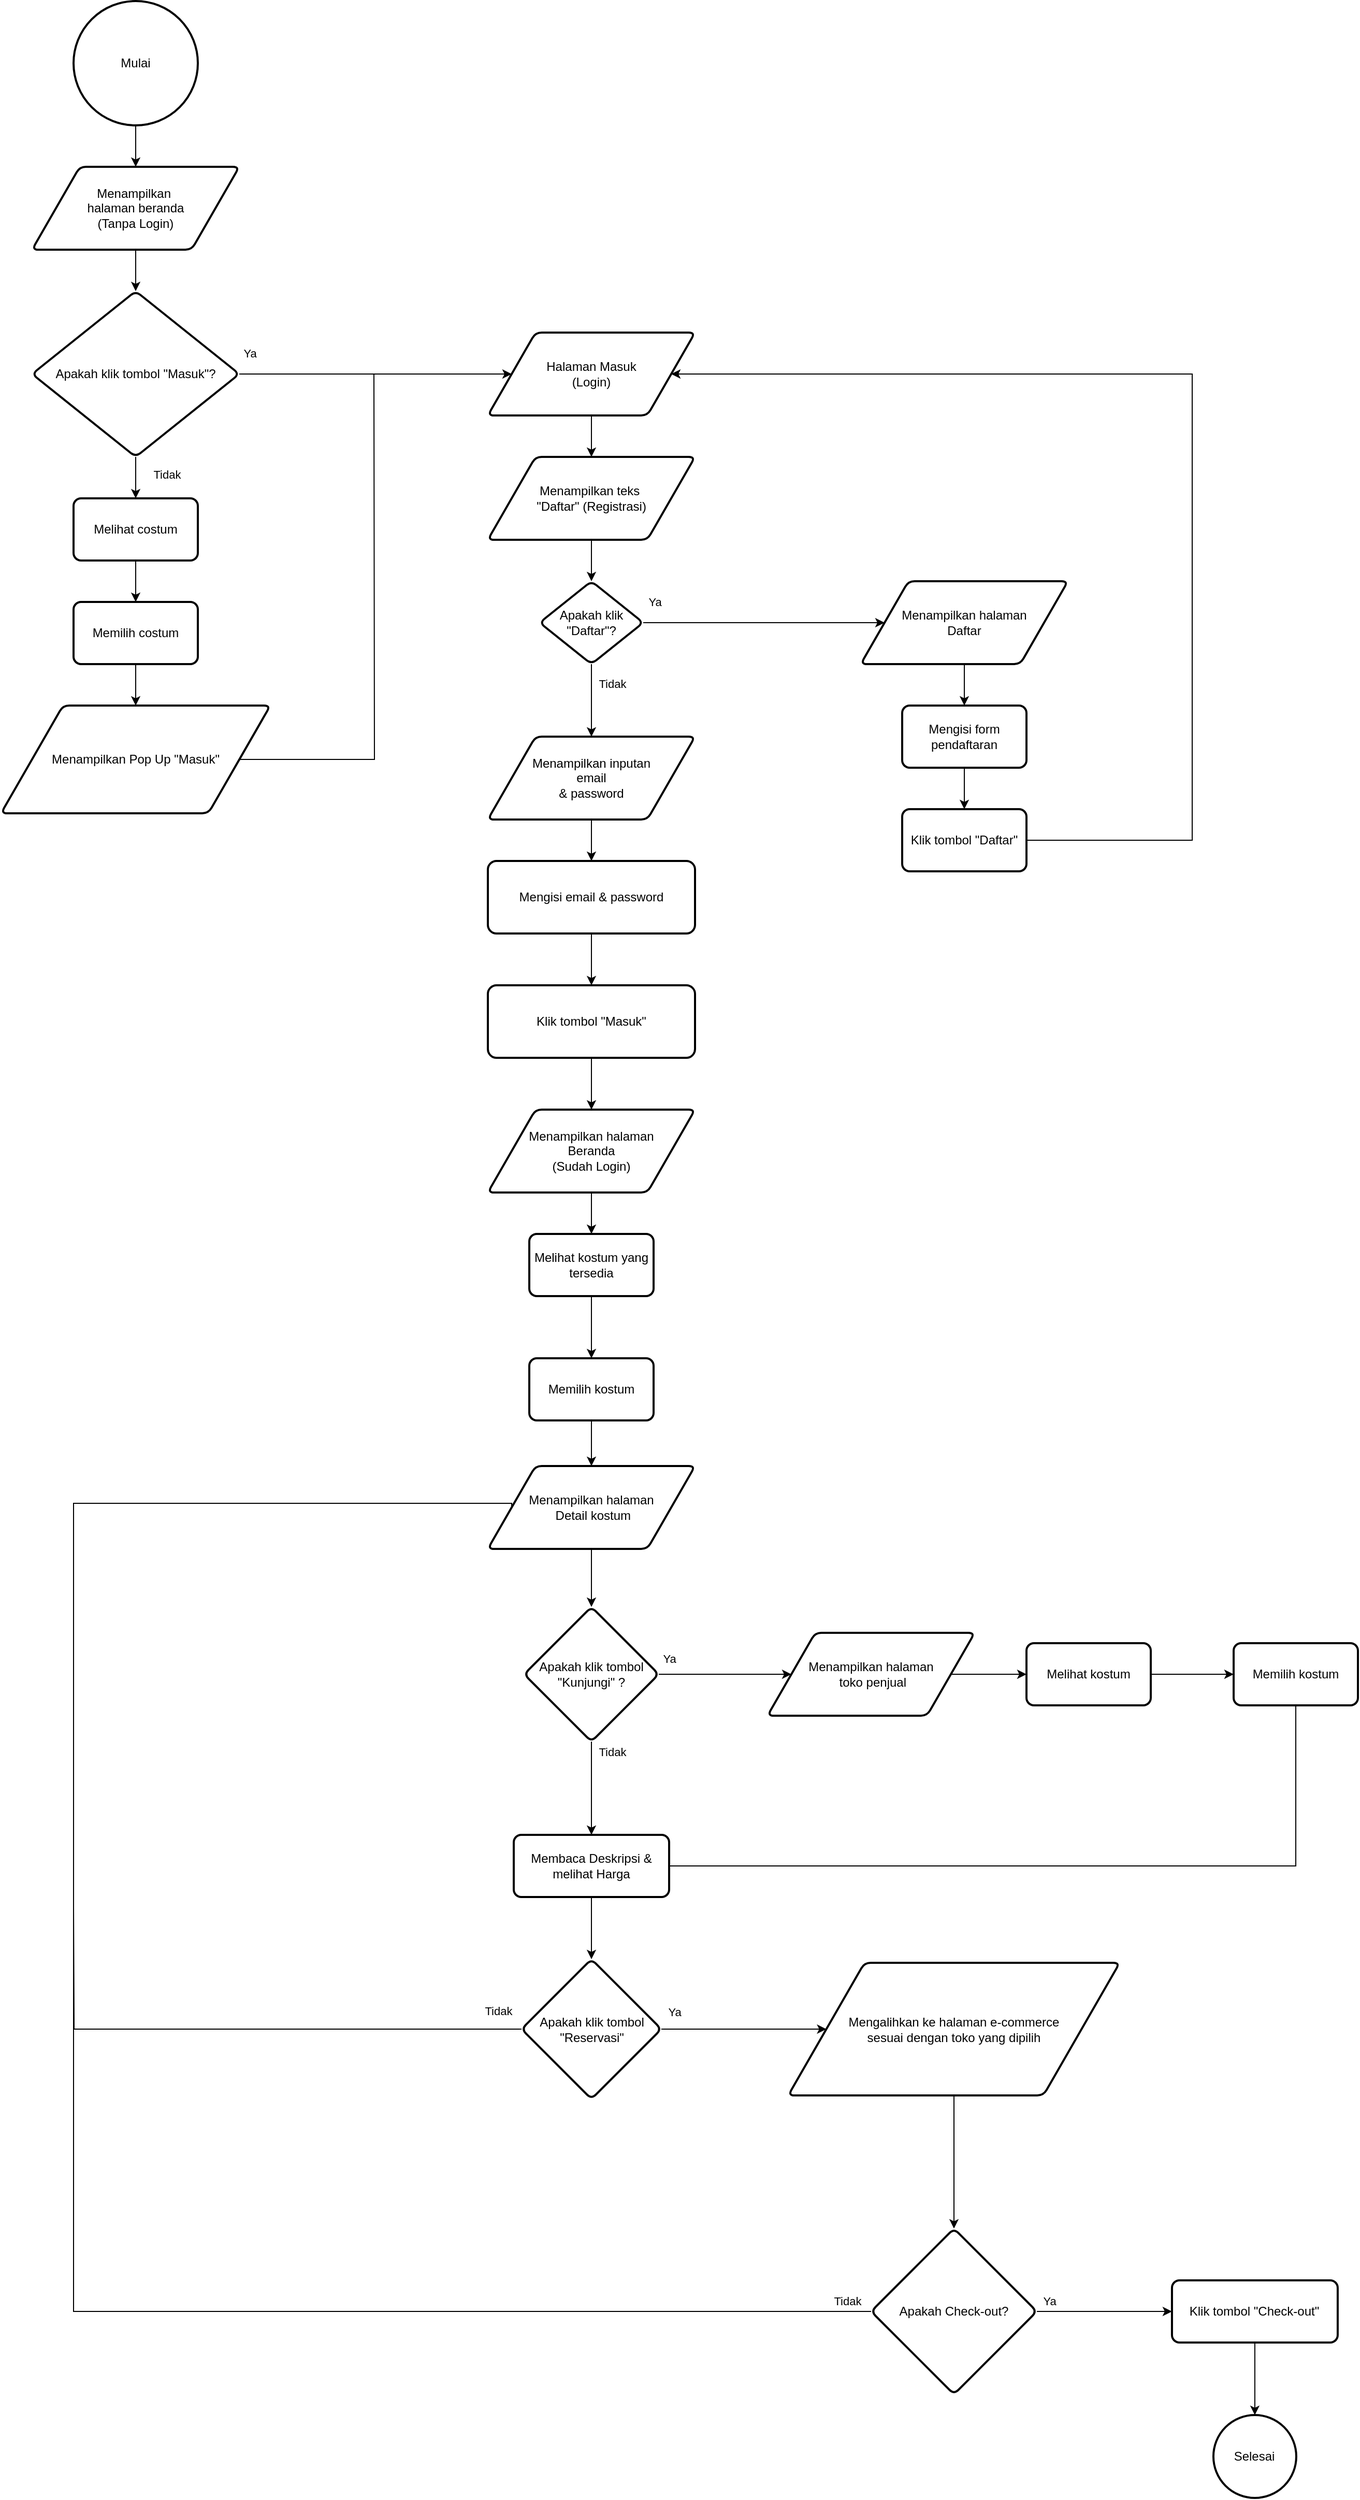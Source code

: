 <mxfile version="28.2.0">
  <diagram id="C5RBs43oDa-KdzZeNtuy" name="Page-1">
    <mxGraphModel dx="4504" dy="3309" grid="0" gridSize="10" guides="1" tooltips="1" connect="1" arrows="1" fold="1" page="1" pageScale="1" pageWidth="827" pageHeight="1169" math="0" shadow="0">
      <root>
        <mxCell id="WIyWlLk6GJQsqaUBKTNV-0" />
        <mxCell id="WIyWlLk6GJQsqaUBKTNV-1" parent="WIyWlLk6GJQsqaUBKTNV-0" />
        <mxCell id="-zmCf4B3LudVhM_SFmna-3" value="" style="edgeStyle=orthogonalEdgeStyle;rounded=0;orthogonalLoop=1;jettySize=auto;html=1;" edge="1" parent="WIyWlLk6GJQsqaUBKTNV-1" source="-zmCf4B3LudVhM_SFmna-1" target="-zmCf4B3LudVhM_SFmna-2">
          <mxGeometry relative="1" as="geometry" />
        </mxCell>
        <mxCell id="-zmCf4B3LudVhM_SFmna-1" value="Mulai" style="strokeWidth=2;html=1;shape=mxgraph.flowchart.start_2;whiteSpace=wrap;" vertex="1" parent="WIyWlLk6GJQsqaUBKTNV-1">
          <mxGeometry x="120" y="-680" width="120" height="120" as="geometry" />
        </mxCell>
        <mxCell id="-zmCf4B3LudVhM_SFmna-72" value="" style="edgeStyle=orthogonalEdgeStyle;rounded=0;orthogonalLoop=1;jettySize=auto;html=1;" edge="1" parent="WIyWlLk6GJQsqaUBKTNV-1" source="-zmCf4B3LudVhM_SFmna-2" target="-zmCf4B3LudVhM_SFmna-71">
          <mxGeometry relative="1" as="geometry" />
        </mxCell>
        <mxCell id="-zmCf4B3LudVhM_SFmna-2" value="Menampilkan&amp;nbsp;&lt;div&gt;halaman beranda&lt;/div&gt;&lt;div&gt;(Tanpa Login)&lt;/div&gt;" style="shape=parallelogram;html=1;strokeWidth=2;perimeter=parallelogramPerimeter;whiteSpace=wrap;rounded=1;arcSize=12;size=0.23;" vertex="1" parent="WIyWlLk6GJQsqaUBKTNV-1">
          <mxGeometry x="80" y="-520" width="200" height="80" as="geometry" />
        </mxCell>
        <mxCell id="-zmCf4B3LudVhM_SFmna-76" value="" style="edgeStyle=orthogonalEdgeStyle;rounded=0;orthogonalLoop=1;jettySize=auto;html=1;" edge="1" parent="WIyWlLk6GJQsqaUBKTNV-1" source="-zmCf4B3LudVhM_SFmna-71" target="-zmCf4B3LudVhM_SFmna-75">
          <mxGeometry relative="1" as="geometry" />
        </mxCell>
        <mxCell id="-zmCf4B3LudVhM_SFmna-77" value="Ya" style="edgeLabel;html=1;align=center;verticalAlign=middle;resizable=0;points=[];" vertex="1" connectable="0" parent="-zmCf4B3LudVhM_SFmna-76">
          <mxGeometry x="-0.042" relative="1" as="geometry">
            <mxPoint x="-116" y="-20" as="offset" />
          </mxGeometry>
        </mxCell>
        <mxCell id="-zmCf4B3LudVhM_SFmna-157" value="" style="edgeStyle=orthogonalEdgeStyle;rounded=0;orthogonalLoop=1;jettySize=auto;html=1;" edge="1" parent="WIyWlLk6GJQsqaUBKTNV-1" source="-zmCf4B3LudVhM_SFmna-71" target="-zmCf4B3LudVhM_SFmna-156">
          <mxGeometry relative="1" as="geometry" />
        </mxCell>
        <mxCell id="-zmCf4B3LudVhM_SFmna-163" value="Tidak" style="edgeLabel;html=1;align=center;verticalAlign=middle;resizable=0;points=[];" vertex="1" connectable="0" parent="-zmCf4B3LudVhM_SFmna-157">
          <mxGeometry x="-0.179" y="1" relative="1" as="geometry">
            <mxPoint x="29" as="offset" />
          </mxGeometry>
        </mxCell>
        <mxCell id="-zmCf4B3LudVhM_SFmna-71" value="Apakah klik tombol &quot;Masuk&quot;?" style="rhombus;whiteSpace=wrap;html=1;strokeWidth=2;rounded=1;arcSize=12;" vertex="1" parent="WIyWlLk6GJQsqaUBKTNV-1">
          <mxGeometry x="80" y="-400" width="200" height="160" as="geometry" />
        </mxCell>
        <mxCell id="-zmCf4B3LudVhM_SFmna-89" value="" style="edgeStyle=orthogonalEdgeStyle;rounded=0;orthogonalLoop=1;jettySize=auto;html=1;" edge="1" parent="WIyWlLk6GJQsqaUBKTNV-1" source="-zmCf4B3LudVhM_SFmna-75" target="-zmCf4B3LudVhM_SFmna-88">
          <mxGeometry relative="1" as="geometry" />
        </mxCell>
        <mxCell id="-zmCf4B3LudVhM_SFmna-75" value="Halaman Masuk&lt;div&gt;(Login)&lt;/div&gt;" style="shape=parallelogram;html=1;strokeWidth=2;perimeter=parallelogramPerimeter;whiteSpace=wrap;rounded=1;arcSize=12;size=0.23;" vertex="1" parent="WIyWlLk6GJQsqaUBKTNV-1">
          <mxGeometry x="520" y="-360" width="200" height="80" as="geometry" />
        </mxCell>
        <mxCell id="-zmCf4B3LudVhM_SFmna-91" value="" style="edgeStyle=orthogonalEdgeStyle;rounded=0;orthogonalLoop=1;jettySize=auto;html=1;" edge="1" parent="WIyWlLk6GJQsqaUBKTNV-1" source="-zmCf4B3LudVhM_SFmna-88" target="-zmCf4B3LudVhM_SFmna-90">
          <mxGeometry relative="1" as="geometry" />
        </mxCell>
        <mxCell id="-zmCf4B3LudVhM_SFmna-88" value="Menampilkan teks&amp;nbsp;&lt;div&gt;&quot;Daftar&quot;&amp;nbsp;&lt;span style=&quot;background-color: transparent; color: light-dark(rgb(0, 0, 0), rgb(255, 255, 255));&quot;&gt;(Registrasi)&lt;/span&gt;&lt;/div&gt;" style="shape=parallelogram;html=1;strokeWidth=2;perimeter=parallelogramPerimeter;whiteSpace=wrap;rounded=1;arcSize=12;size=0.23;" vertex="1" parent="WIyWlLk6GJQsqaUBKTNV-1">
          <mxGeometry x="520" y="-240" width="200" height="80" as="geometry" />
        </mxCell>
        <mxCell id="-zmCf4B3LudVhM_SFmna-93" value="" style="edgeStyle=orthogonalEdgeStyle;rounded=0;orthogonalLoop=1;jettySize=auto;html=1;" edge="1" parent="WIyWlLk6GJQsqaUBKTNV-1" source="-zmCf4B3LudVhM_SFmna-90" target="-zmCf4B3LudVhM_SFmna-92">
          <mxGeometry relative="1" as="geometry" />
        </mxCell>
        <mxCell id="-zmCf4B3LudVhM_SFmna-94" value="Ya" style="edgeLabel;html=1;align=center;verticalAlign=middle;resizable=0;points=[];" vertex="1" connectable="0" parent="-zmCf4B3LudVhM_SFmna-93">
          <mxGeometry x="-0.197" y="-2" relative="1" as="geometry">
            <mxPoint x="-83" y="-22" as="offset" />
          </mxGeometry>
        </mxCell>
        <mxCell id="-zmCf4B3LudVhM_SFmna-96" value="" style="edgeStyle=orthogonalEdgeStyle;rounded=0;orthogonalLoop=1;jettySize=auto;html=1;" edge="1" parent="WIyWlLk6GJQsqaUBKTNV-1" source="-zmCf4B3LudVhM_SFmna-90" target="-zmCf4B3LudVhM_SFmna-95">
          <mxGeometry relative="1" as="geometry" />
        </mxCell>
        <mxCell id="-zmCf4B3LudVhM_SFmna-97" value="Tidak" style="edgeLabel;html=1;align=center;verticalAlign=middle;resizable=0;points=[];" vertex="1" connectable="0" parent="-zmCf4B3LudVhM_SFmna-96">
          <mxGeometry x="-0.28" relative="1" as="geometry">
            <mxPoint x="20" y="-6" as="offset" />
          </mxGeometry>
        </mxCell>
        <mxCell id="-zmCf4B3LudVhM_SFmna-90" value="Apakah klik &quot;Daftar&quot;?" style="rhombus;whiteSpace=wrap;html=1;strokeWidth=2;rounded=1;arcSize=12;" vertex="1" parent="WIyWlLk6GJQsqaUBKTNV-1">
          <mxGeometry x="570" y="-120" width="100" height="80" as="geometry" />
        </mxCell>
        <mxCell id="-zmCf4B3LudVhM_SFmna-146" value="" style="edgeStyle=orthogonalEdgeStyle;rounded=0;orthogonalLoop=1;jettySize=auto;html=1;" edge="1" parent="WIyWlLk6GJQsqaUBKTNV-1" source="-zmCf4B3LudVhM_SFmna-92" target="-zmCf4B3LudVhM_SFmna-145">
          <mxGeometry relative="1" as="geometry" />
        </mxCell>
        <mxCell id="-zmCf4B3LudVhM_SFmna-92" value="Menampilkan halaman&lt;div&gt;Daftar&lt;br&gt;&lt;/div&gt;" style="shape=parallelogram;html=1;strokeWidth=2;perimeter=parallelogramPerimeter;whiteSpace=wrap;rounded=1;arcSize=12;size=0.23;" vertex="1" parent="WIyWlLk6GJQsqaUBKTNV-1">
          <mxGeometry x="880" y="-120" width="200" height="80" as="geometry" />
        </mxCell>
        <mxCell id="-zmCf4B3LudVhM_SFmna-99" value="" style="edgeStyle=orthogonalEdgeStyle;rounded=0;orthogonalLoop=1;jettySize=auto;html=1;" edge="1" parent="WIyWlLk6GJQsqaUBKTNV-1" source="-zmCf4B3LudVhM_SFmna-95" target="-zmCf4B3LudVhM_SFmna-98">
          <mxGeometry relative="1" as="geometry" />
        </mxCell>
        <mxCell id="-zmCf4B3LudVhM_SFmna-95" value="Menampilkan inputan&lt;div&gt;email&lt;div&gt;&amp;amp; password&lt;/div&gt;&lt;/div&gt;" style="shape=parallelogram;html=1;strokeWidth=2;perimeter=parallelogramPerimeter;whiteSpace=wrap;rounded=1;arcSize=12;size=0.23;" vertex="1" parent="WIyWlLk6GJQsqaUBKTNV-1">
          <mxGeometry x="520" y="30" width="200" height="80" as="geometry" />
        </mxCell>
        <mxCell id="-zmCf4B3LudVhM_SFmna-103" value="" style="edgeStyle=orthogonalEdgeStyle;rounded=0;orthogonalLoop=1;jettySize=auto;html=1;" edge="1" parent="WIyWlLk6GJQsqaUBKTNV-1" source="-zmCf4B3LudVhM_SFmna-98" target="-zmCf4B3LudVhM_SFmna-102">
          <mxGeometry relative="1" as="geometry" />
        </mxCell>
        <mxCell id="-zmCf4B3LudVhM_SFmna-98" value="Mengisi email &amp;amp; password" style="whiteSpace=wrap;html=1;strokeWidth=2;rounded=1;arcSize=12;" vertex="1" parent="WIyWlLk6GJQsqaUBKTNV-1">
          <mxGeometry x="520" y="150" width="200" height="70" as="geometry" />
        </mxCell>
        <mxCell id="-zmCf4B3LudVhM_SFmna-105" value="" style="edgeStyle=orthogonalEdgeStyle;rounded=0;orthogonalLoop=1;jettySize=auto;html=1;" edge="1" parent="WIyWlLk6GJQsqaUBKTNV-1" source="-zmCf4B3LudVhM_SFmna-102" target="-zmCf4B3LudVhM_SFmna-104">
          <mxGeometry relative="1" as="geometry" />
        </mxCell>
        <mxCell id="-zmCf4B3LudVhM_SFmna-102" value="Klik tombol &quot;Masuk&quot;" style="whiteSpace=wrap;html=1;strokeWidth=2;rounded=1;arcSize=12;" vertex="1" parent="WIyWlLk6GJQsqaUBKTNV-1">
          <mxGeometry x="520" y="270" width="200" height="70" as="geometry" />
        </mxCell>
        <mxCell id="-zmCf4B3LudVhM_SFmna-107" value="" style="edgeStyle=orthogonalEdgeStyle;rounded=0;orthogonalLoop=1;jettySize=auto;html=1;" edge="1" parent="WIyWlLk6GJQsqaUBKTNV-1" source="-zmCf4B3LudVhM_SFmna-104" target="-zmCf4B3LudVhM_SFmna-106">
          <mxGeometry relative="1" as="geometry" />
        </mxCell>
        <mxCell id="-zmCf4B3LudVhM_SFmna-104" value="Menampilkan halaman&lt;div&gt;Beranda&lt;br&gt;&lt;/div&gt;&lt;div&gt;(Sudah Login)&lt;/div&gt;" style="shape=parallelogram;html=1;strokeWidth=2;perimeter=parallelogramPerimeter;whiteSpace=wrap;rounded=1;arcSize=12;size=0.23;" vertex="1" parent="WIyWlLk6GJQsqaUBKTNV-1">
          <mxGeometry x="520" y="390" width="200" height="80" as="geometry" />
        </mxCell>
        <mxCell id="-zmCf4B3LudVhM_SFmna-109" value="" style="edgeStyle=orthogonalEdgeStyle;rounded=0;orthogonalLoop=1;jettySize=auto;html=1;" edge="1" parent="WIyWlLk6GJQsqaUBKTNV-1" source="-zmCf4B3LudVhM_SFmna-106" target="-zmCf4B3LudVhM_SFmna-108">
          <mxGeometry relative="1" as="geometry" />
        </mxCell>
        <mxCell id="-zmCf4B3LudVhM_SFmna-106" value="Melihat kostum yang tersedia" style="whiteSpace=wrap;html=1;strokeWidth=2;rounded=1;arcSize=12;" vertex="1" parent="WIyWlLk6GJQsqaUBKTNV-1">
          <mxGeometry x="560" y="510" width="120" height="60" as="geometry" />
        </mxCell>
        <mxCell id="-zmCf4B3LudVhM_SFmna-111" value="" style="edgeStyle=orthogonalEdgeStyle;rounded=0;orthogonalLoop=1;jettySize=auto;html=1;" edge="1" parent="WIyWlLk6GJQsqaUBKTNV-1" source="-zmCf4B3LudVhM_SFmna-108" target="-zmCf4B3LudVhM_SFmna-110">
          <mxGeometry relative="1" as="geometry" />
        </mxCell>
        <mxCell id="-zmCf4B3LudVhM_SFmna-108" value="Memilih kostum" style="whiteSpace=wrap;html=1;strokeWidth=2;rounded=1;arcSize=12;" vertex="1" parent="WIyWlLk6GJQsqaUBKTNV-1">
          <mxGeometry x="560" y="630" width="120" height="60" as="geometry" />
        </mxCell>
        <mxCell id="-zmCf4B3LudVhM_SFmna-113" value="" style="edgeStyle=orthogonalEdgeStyle;rounded=0;orthogonalLoop=1;jettySize=auto;html=1;" edge="1" parent="WIyWlLk6GJQsqaUBKTNV-1" source="-zmCf4B3LudVhM_SFmna-110" target="-zmCf4B3LudVhM_SFmna-112">
          <mxGeometry relative="1" as="geometry" />
        </mxCell>
        <mxCell id="-zmCf4B3LudVhM_SFmna-110" value="Menampilkan halaman&lt;div&gt;&amp;nbsp;Detail kostum&lt;br&gt;&lt;/div&gt;" style="shape=parallelogram;html=1;strokeWidth=2;perimeter=parallelogramPerimeter;whiteSpace=wrap;rounded=1;arcSize=12;size=0.23;" vertex="1" parent="WIyWlLk6GJQsqaUBKTNV-1">
          <mxGeometry x="520" y="734" width="200" height="80" as="geometry" />
        </mxCell>
        <mxCell id="-zmCf4B3LudVhM_SFmna-117" value="" style="edgeStyle=orthogonalEdgeStyle;rounded=0;orthogonalLoop=1;jettySize=auto;html=1;" edge="1" parent="WIyWlLk6GJQsqaUBKTNV-1" source="-zmCf4B3LudVhM_SFmna-112" target="-zmCf4B3LudVhM_SFmna-116">
          <mxGeometry relative="1" as="geometry" />
        </mxCell>
        <mxCell id="-zmCf4B3LudVhM_SFmna-120" value="Tidak" style="edgeLabel;html=1;align=center;verticalAlign=middle;resizable=0;points=[];" vertex="1" connectable="0" parent="-zmCf4B3LudVhM_SFmna-117">
          <mxGeometry x="-0.166" y="2" relative="1" as="geometry">
            <mxPoint x="18" y="-28" as="offset" />
          </mxGeometry>
        </mxCell>
        <mxCell id="-zmCf4B3LudVhM_SFmna-142" style="edgeStyle=orthogonalEdgeStyle;rounded=0;orthogonalLoop=1;jettySize=auto;html=1;exitX=1;exitY=0.5;exitDx=0;exitDy=0;entryX=0;entryY=0.5;entryDx=0;entryDy=0;" edge="1" parent="WIyWlLk6GJQsqaUBKTNV-1" source="-zmCf4B3LudVhM_SFmna-112" target="-zmCf4B3LudVhM_SFmna-141">
          <mxGeometry relative="1" as="geometry" />
        </mxCell>
        <mxCell id="-zmCf4B3LudVhM_SFmna-143" value="Ya" style="edgeLabel;html=1;align=center;verticalAlign=middle;resizable=0;points=[];" vertex="1" connectable="0" parent="-zmCf4B3LudVhM_SFmna-142">
          <mxGeometry x="-0.172" relative="1" as="geometry">
            <mxPoint x="-43" y="-15" as="offset" />
          </mxGeometry>
        </mxCell>
        <mxCell id="-zmCf4B3LudVhM_SFmna-112" value="Apakah klik tombol &quot;Kunjungi&quot; ?" style="rhombus;whiteSpace=wrap;html=1;strokeWidth=2;rounded=1;arcSize=12;" vertex="1" parent="WIyWlLk6GJQsqaUBKTNV-1">
          <mxGeometry x="555" y="870" width="130" height="130" as="geometry" />
        </mxCell>
        <mxCell id="-zmCf4B3LudVhM_SFmna-136" value="" style="edgeStyle=orthogonalEdgeStyle;rounded=0;orthogonalLoop=1;jettySize=auto;html=1;" edge="1" parent="WIyWlLk6GJQsqaUBKTNV-1" source="-zmCf4B3LudVhM_SFmna-116" target="-zmCf4B3LudVhM_SFmna-118">
          <mxGeometry relative="1" as="geometry" />
        </mxCell>
        <mxCell id="-zmCf4B3LudVhM_SFmna-116" value="Membaca Deskripsi &amp;amp; melihat Harga" style="whiteSpace=wrap;html=1;strokeWidth=2;rounded=1;arcSize=12;" vertex="1" parent="WIyWlLk6GJQsqaUBKTNV-1">
          <mxGeometry x="545" y="1090" width="150" height="60" as="geometry" />
        </mxCell>
        <mxCell id="-zmCf4B3LudVhM_SFmna-122" value="" style="edgeStyle=orthogonalEdgeStyle;rounded=0;orthogonalLoop=1;jettySize=auto;html=1;" edge="1" parent="WIyWlLk6GJQsqaUBKTNV-1" source="-zmCf4B3LudVhM_SFmna-118" target="-zmCf4B3LudVhM_SFmna-121">
          <mxGeometry relative="1" as="geometry" />
        </mxCell>
        <mxCell id="-zmCf4B3LudVhM_SFmna-123" value="Ya" style="edgeLabel;html=1;align=center;verticalAlign=middle;resizable=0;points=[];" vertex="1" connectable="0" parent="-zmCf4B3LudVhM_SFmna-122">
          <mxGeometry x="0.022" relative="1" as="geometry">
            <mxPoint x="-69" y="-17" as="offset" />
          </mxGeometry>
        </mxCell>
        <mxCell id="-zmCf4B3LudVhM_SFmna-132" style="edgeStyle=orthogonalEdgeStyle;rounded=0;orthogonalLoop=1;jettySize=auto;html=1;exitX=0;exitY=0.5;exitDx=0;exitDy=0;shape=wire;dashed=1;endArrow=none;endFill=0;" edge="1" parent="WIyWlLk6GJQsqaUBKTNV-1" source="-zmCf4B3LudVhM_SFmna-118">
          <mxGeometry relative="1" as="geometry">
            <mxPoint x="120" y="1160.167" as="targetPoint" />
          </mxGeometry>
        </mxCell>
        <mxCell id="-zmCf4B3LudVhM_SFmna-140" value="Tidak" style="edgeLabel;html=1;align=center;verticalAlign=middle;resizable=0;points=[];" vertex="1" connectable="0" parent="-zmCf4B3LudVhM_SFmna-132">
          <mxGeometry x="-0.644" y="1" relative="1" as="geometry">
            <mxPoint x="75" y="-19" as="offset" />
          </mxGeometry>
        </mxCell>
        <mxCell id="-zmCf4B3LudVhM_SFmna-118" value="Apakah klik tombol &quot;Reservasi&quot;" style="rhombus;whiteSpace=wrap;html=1;strokeWidth=2;rounded=1;arcSize=12;" vertex="1" parent="WIyWlLk6GJQsqaUBKTNV-1">
          <mxGeometry x="552.5" y="1210" width="135" height="135" as="geometry" />
        </mxCell>
        <mxCell id="-zmCf4B3LudVhM_SFmna-139" style="edgeStyle=orthogonalEdgeStyle;rounded=0;orthogonalLoop=1;jettySize=auto;html=1;exitX=0.5;exitY=1;exitDx=0;exitDy=0;entryX=0.5;entryY=0;entryDx=0;entryDy=0;" edge="1" parent="WIyWlLk6GJQsqaUBKTNV-1" source="-zmCf4B3LudVhM_SFmna-121" target="-zmCf4B3LudVhM_SFmna-124">
          <mxGeometry relative="1" as="geometry" />
        </mxCell>
        <mxCell id="-zmCf4B3LudVhM_SFmna-121" value="Mengalihkan ke halaman e-commerce&lt;div&gt;sesuai dengan toko yang dipilih&lt;/div&gt;" style="shape=parallelogram;html=1;strokeWidth=2;perimeter=parallelogramPerimeter;whiteSpace=wrap;rounded=1;arcSize=12;size=0.23;" vertex="1" parent="WIyWlLk6GJQsqaUBKTNV-1">
          <mxGeometry x="810" y="1213.5" width="320" height="128" as="geometry" />
        </mxCell>
        <mxCell id="-zmCf4B3LudVhM_SFmna-127" value="" style="edgeStyle=orthogonalEdgeStyle;rounded=0;orthogonalLoop=1;jettySize=auto;html=1;" edge="1" parent="WIyWlLk6GJQsqaUBKTNV-1" source="-zmCf4B3LudVhM_SFmna-124" target="-zmCf4B3LudVhM_SFmna-126">
          <mxGeometry relative="1" as="geometry" />
        </mxCell>
        <mxCell id="-zmCf4B3LudVhM_SFmna-128" value="Ya" style="edgeLabel;html=1;align=center;verticalAlign=middle;resizable=0;points=[];" vertex="1" connectable="0" parent="-zmCf4B3LudVhM_SFmna-127">
          <mxGeometry x="-0.075" relative="1" as="geometry">
            <mxPoint x="-49" y="-10" as="offset" />
          </mxGeometry>
        </mxCell>
        <mxCell id="-zmCf4B3LudVhM_SFmna-129" style="edgeStyle=orthogonalEdgeStyle;rounded=0;orthogonalLoop=1;jettySize=auto;html=1;entryX=0;entryY=0.5;entryDx=0;entryDy=0;exitX=0;exitY=0.5;exitDx=0;exitDy=0;endArrow=none;endFill=0;" edge="1" parent="WIyWlLk6GJQsqaUBKTNV-1" source="-zmCf4B3LudVhM_SFmna-124" target="-zmCf4B3LudVhM_SFmna-110">
          <mxGeometry relative="1" as="geometry">
            <Array as="points">
              <mxPoint x="120" y="1550" />
              <mxPoint x="120" y="770" />
              <mxPoint x="543" y="770" />
            </Array>
          </mxGeometry>
        </mxCell>
        <mxCell id="-zmCf4B3LudVhM_SFmna-134" value="Tidak" style="edgeLabel;html=1;align=center;verticalAlign=middle;resizable=0;points=[];" vertex="1" connectable="0" parent="-zmCf4B3LudVhM_SFmna-129">
          <mxGeometry x="-0.907" y="1" relative="1" as="geometry">
            <mxPoint x="69" y="-11" as="offset" />
          </mxGeometry>
        </mxCell>
        <mxCell id="-zmCf4B3LudVhM_SFmna-124" value="Apakah Check-out?" style="rhombus;whiteSpace=wrap;html=1;strokeWidth=2;rounded=1;arcSize=12;" vertex="1" parent="WIyWlLk6GJQsqaUBKTNV-1">
          <mxGeometry x="890" y="1470" width="160" height="160" as="geometry" />
        </mxCell>
        <mxCell id="-zmCf4B3LudVhM_SFmna-165" value="" style="edgeStyle=orthogonalEdgeStyle;rounded=0;orthogonalLoop=1;jettySize=auto;html=1;" edge="1" parent="WIyWlLk6GJQsqaUBKTNV-1" source="-zmCf4B3LudVhM_SFmna-126" target="-zmCf4B3LudVhM_SFmna-164">
          <mxGeometry relative="1" as="geometry" />
        </mxCell>
        <mxCell id="-zmCf4B3LudVhM_SFmna-126" value="Klik tombol &quot;Check-out&quot;" style="whiteSpace=wrap;html=1;strokeWidth=2;rounded=1;arcSize=12;" vertex="1" parent="WIyWlLk6GJQsqaUBKTNV-1">
          <mxGeometry x="1180.47" y="1520" width="160" height="60" as="geometry" />
        </mxCell>
        <mxCell id="-zmCf4B3LudVhM_SFmna-152" value="" style="edgeStyle=orthogonalEdgeStyle;rounded=0;orthogonalLoop=1;jettySize=auto;html=1;" edge="1" parent="WIyWlLk6GJQsqaUBKTNV-1" source="-zmCf4B3LudVhM_SFmna-141" target="-zmCf4B3LudVhM_SFmna-151">
          <mxGeometry relative="1" as="geometry" />
        </mxCell>
        <mxCell id="-zmCf4B3LudVhM_SFmna-141" value="Menampilkan halaman&lt;div&gt;&amp;nbsp;toko penjual&lt;/div&gt;" style="shape=parallelogram;html=1;strokeWidth=2;perimeter=parallelogramPerimeter;whiteSpace=wrap;rounded=1;arcSize=12;size=0.23;" vertex="1" parent="WIyWlLk6GJQsqaUBKTNV-1">
          <mxGeometry x="790" y="895" width="200" height="80" as="geometry" />
        </mxCell>
        <mxCell id="-zmCf4B3LudVhM_SFmna-148" value="" style="edgeStyle=orthogonalEdgeStyle;rounded=0;orthogonalLoop=1;jettySize=auto;html=1;" edge="1" parent="WIyWlLk6GJQsqaUBKTNV-1" source="-zmCf4B3LudVhM_SFmna-145" target="-zmCf4B3LudVhM_SFmna-147">
          <mxGeometry relative="1" as="geometry" />
        </mxCell>
        <mxCell id="-zmCf4B3LudVhM_SFmna-145" value="Mengisi form pendaftaran" style="whiteSpace=wrap;html=1;strokeWidth=2;rounded=1;arcSize=12;" vertex="1" parent="WIyWlLk6GJQsqaUBKTNV-1">
          <mxGeometry x="920" width="120" height="60" as="geometry" />
        </mxCell>
        <mxCell id="-zmCf4B3LudVhM_SFmna-150" style="edgeStyle=orthogonalEdgeStyle;rounded=0;orthogonalLoop=1;jettySize=auto;html=1;exitX=1;exitY=0.5;exitDx=0;exitDy=0;entryX=1;entryY=0.5;entryDx=0;entryDy=0;" edge="1" parent="WIyWlLk6GJQsqaUBKTNV-1" source="-zmCf4B3LudVhM_SFmna-147" target="-zmCf4B3LudVhM_SFmna-75">
          <mxGeometry relative="1" as="geometry">
            <Array as="points">
              <mxPoint x="1200" y="130" />
              <mxPoint x="1200" y="-320" />
            </Array>
          </mxGeometry>
        </mxCell>
        <mxCell id="-zmCf4B3LudVhM_SFmna-147" value="Klik tombol &quot;Daftar&quot;" style="whiteSpace=wrap;html=1;strokeWidth=2;rounded=1;arcSize=12;" vertex="1" parent="WIyWlLk6GJQsqaUBKTNV-1">
          <mxGeometry x="920" y="100" width="120" height="60" as="geometry" />
        </mxCell>
        <mxCell id="-zmCf4B3LudVhM_SFmna-154" value="" style="edgeStyle=orthogonalEdgeStyle;rounded=0;orthogonalLoop=1;jettySize=auto;html=1;" edge="1" parent="WIyWlLk6GJQsqaUBKTNV-1" source="-zmCf4B3LudVhM_SFmna-151" target="-zmCf4B3LudVhM_SFmna-153">
          <mxGeometry relative="1" as="geometry" />
        </mxCell>
        <mxCell id="-zmCf4B3LudVhM_SFmna-151" value="Melihat kostum" style="whiteSpace=wrap;html=1;strokeWidth=2;rounded=1;arcSize=12;" vertex="1" parent="WIyWlLk6GJQsqaUBKTNV-1">
          <mxGeometry x="1040" y="905" width="120" height="60" as="geometry" />
        </mxCell>
        <mxCell id="-zmCf4B3LudVhM_SFmna-155" style="edgeStyle=orthogonalEdgeStyle;rounded=0;orthogonalLoop=1;jettySize=auto;html=1;exitX=0.5;exitY=1;exitDx=0;exitDy=0;entryX=1;entryY=0.5;entryDx=0;entryDy=0;endArrow=none;endFill=0;" edge="1" parent="WIyWlLk6GJQsqaUBKTNV-1" source="-zmCf4B3LudVhM_SFmna-153" target="-zmCf4B3LudVhM_SFmna-116">
          <mxGeometry relative="1" as="geometry" />
        </mxCell>
        <mxCell id="-zmCf4B3LudVhM_SFmna-153" value="Memilih kostum" style="whiteSpace=wrap;html=1;strokeWidth=2;rounded=1;arcSize=12;" vertex="1" parent="WIyWlLk6GJQsqaUBKTNV-1">
          <mxGeometry x="1240" y="905" width="120" height="60" as="geometry" />
        </mxCell>
        <mxCell id="-zmCf4B3LudVhM_SFmna-159" value="" style="edgeStyle=orthogonalEdgeStyle;rounded=0;orthogonalLoop=1;jettySize=auto;html=1;" edge="1" parent="WIyWlLk6GJQsqaUBKTNV-1" source="-zmCf4B3LudVhM_SFmna-156" target="-zmCf4B3LudVhM_SFmna-158">
          <mxGeometry relative="1" as="geometry" />
        </mxCell>
        <mxCell id="-zmCf4B3LudVhM_SFmna-156" value="Melihat costum" style="whiteSpace=wrap;html=1;strokeWidth=2;rounded=1;arcSize=12;" vertex="1" parent="WIyWlLk6GJQsqaUBKTNV-1">
          <mxGeometry x="120" y="-200" width="120" height="60" as="geometry" />
        </mxCell>
        <mxCell id="-zmCf4B3LudVhM_SFmna-161" style="edgeStyle=orthogonalEdgeStyle;rounded=0;orthogonalLoop=1;jettySize=auto;html=1;exitX=0.5;exitY=1;exitDx=0;exitDy=0;entryX=0.5;entryY=0;entryDx=0;entryDy=0;" edge="1" parent="WIyWlLk6GJQsqaUBKTNV-1" source="-zmCf4B3LudVhM_SFmna-158" target="-zmCf4B3LudVhM_SFmna-160">
          <mxGeometry relative="1" as="geometry" />
        </mxCell>
        <mxCell id="-zmCf4B3LudVhM_SFmna-158" value="Memilih costum" style="whiteSpace=wrap;html=1;strokeWidth=2;rounded=1;arcSize=12;" vertex="1" parent="WIyWlLk6GJQsqaUBKTNV-1">
          <mxGeometry x="120" y="-100" width="120" height="60" as="geometry" />
        </mxCell>
        <mxCell id="-zmCf4B3LudVhM_SFmna-162" style="edgeStyle=orthogonalEdgeStyle;rounded=0;orthogonalLoop=1;jettySize=auto;html=1;exitX=1;exitY=0.5;exitDx=0;exitDy=0;endArrow=none;endFill=0;" edge="1" parent="WIyWlLk6GJQsqaUBKTNV-1" source="-zmCf4B3LudVhM_SFmna-160">
          <mxGeometry relative="1" as="geometry">
            <mxPoint x="410.0" y="-320.0" as="targetPoint" />
          </mxGeometry>
        </mxCell>
        <mxCell id="-zmCf4B3LudVhM_SFmna-160" value="Menampilkan Pop Up &quot;Masuk&quot;" style="shape=parallelogram;html=1;strokeWidth=2;perimeter=parallelogramPerimeter;whiteSpace=wrap;rounded=1;arcSize=12;size=0.23;" vertex="1" parent="WIyWlLk6GJQsqaUBKTNV-1">
          <mxGeometry x="50" width="260" height="104" as="geometry" />
        </mxCell>
        <mxCell id="-zmCf4B3LudVhM_SFmna-164" value="Selesai" style="ellipse;whiteSpace=wrap;html=1;strokeWidth=2;rounded=1;arcSize=12;" vertex="1" parent="WIyWlLk6GJQsqaUBKTNV-1">
          <mxGeometry x="1220.47" y="1650" width="80" height="80" as="geometry" />
        </mxCell>
      </root>
    </mxGraphModel>
  </diagram>
</mxfile>
